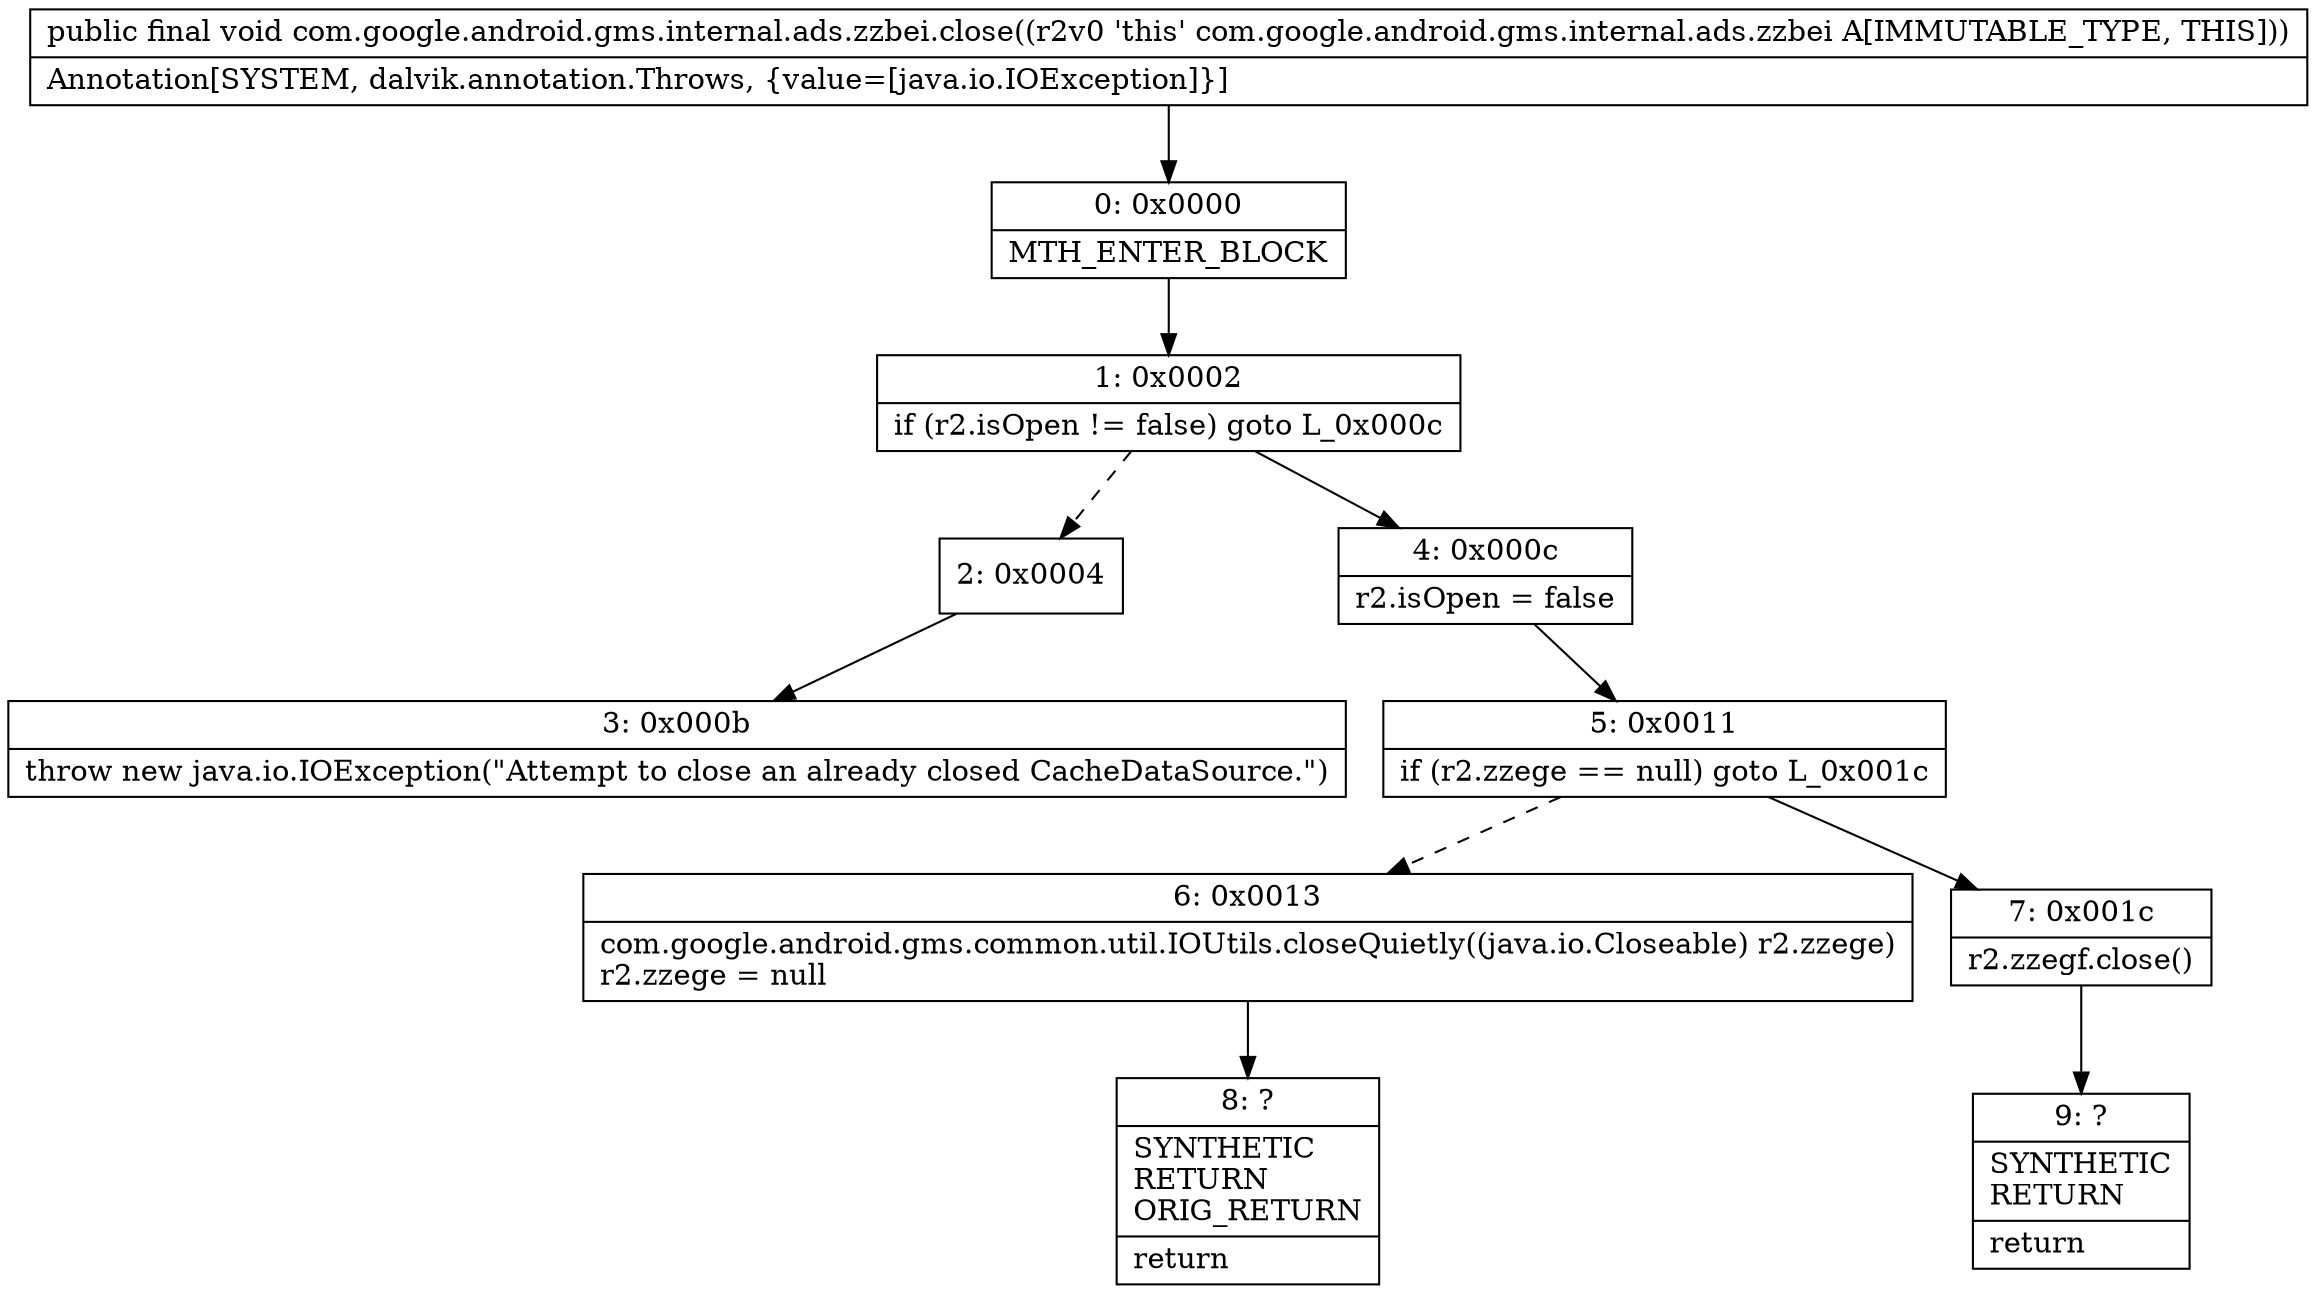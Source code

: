 digraph "CFG forcom.google.android.gms.internal.ads.zzbei.close()V" {
Node_0 [shape=record,label="{0\:\ 0x0000|MTH_ENTER_BLOCK\l}"];
Node_1 [shape=record,label="{1\:\ 0x0002|if (r2.isOpen != false) goto L_0x000c\l}"];
Node_2 [shape=record,label="{2\:\ 0x0004}"];
Node_3 [shape=record,label="{3\:\ 0x000b|throw new java.io.IOException(\"Attempt to close an already closed CacheDataSource.\")\l}"];
Node_4 [shape=record,label="{4\:\ 0x000c|r2.isOpen = false\l}"];
Node_5 [shape=record,label="{5\:\ 0x0011|if (r2.zzege == null) goto L_0x001c\l}"];
Node_6 [shape=record,label="{6\:\ 0x0013|com.google.android.gms.common.util.IOUtils.closeQuietly((java.io.Closeable) r2.zzege)\lr2.zzege = null\l}"];
Node_7 [shape=record,label="{7\:\ 0x001c|r2.zzegf.close()\l}"];
Node_8 [shape=record,label="{8\:\ ?|SYNTHETIC\lRETURN\lORIG_RETURN\l|return\l}"];
Node_9 [shape=record,label="{9\:\ ?|SYNTHETIC\lRETURN\l|return\l}"];
MethodNode[shape=record,label="{public final void com.google.android.gms.internal.ads.zzbei.close((r2v0 'this' com.google.android.gms.internal.ads.zzbei A[IMMUTABLE_TYPE, THIS]))  | Annotation[SYSTEM, dalvik.annotation.Throws, \{value=[java.io.IOException]\}]\l}"];
MethodNode -> Node_0;
Node_0 -> Node_1;
Node_1 -> Node_2[style=dashed];
Node_1 -> Node_4;
Node_2 -> Node_3;
Node_4 -> Node_5;
Node_5 -> Node_6[style=dashed];
Node_5 -> Node_7;
Node_6 -> Node_8;
Node_7 -> Node_9;
}

